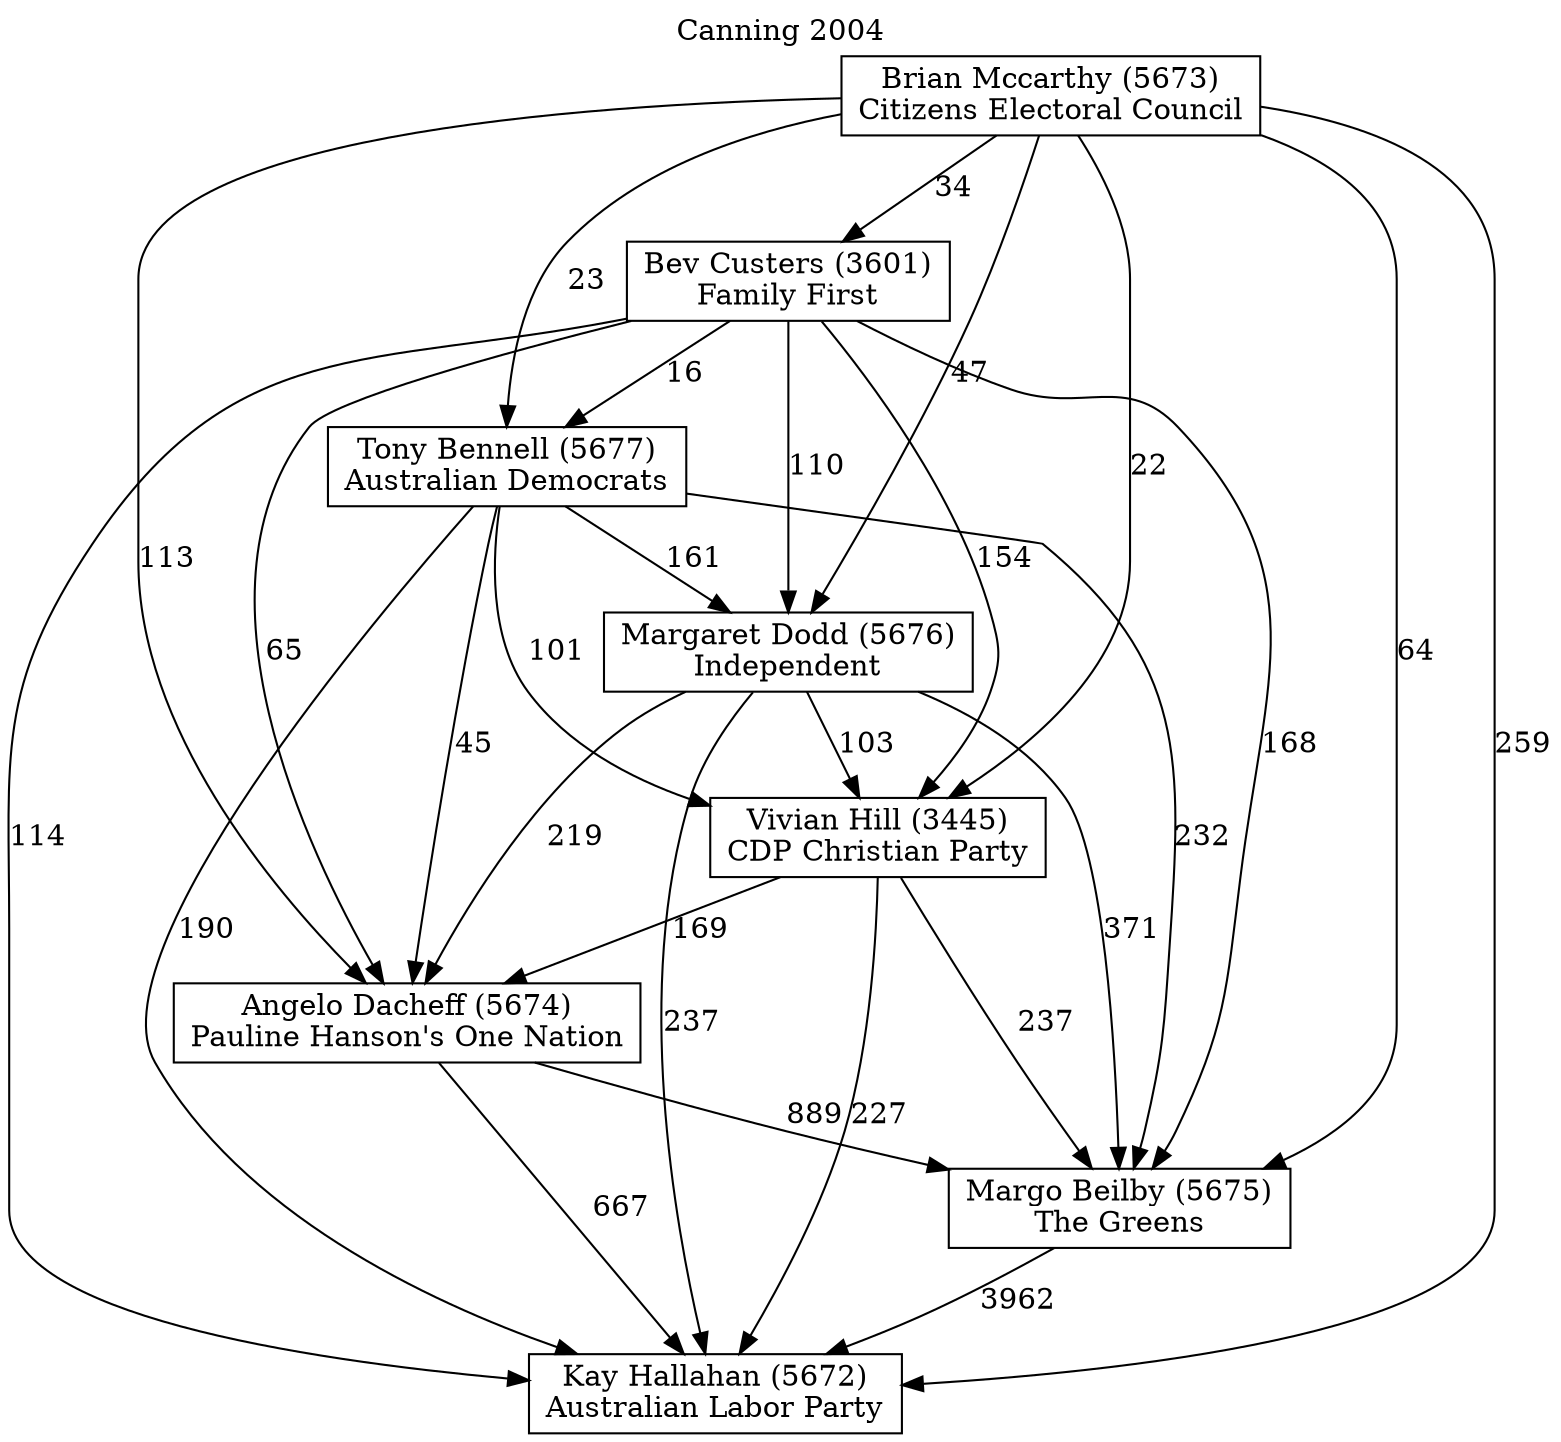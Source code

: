 // House preference flow
digraph "Kay Hallahan (5672)_Canning_2004" {
	graph [label="Canning 2004" labelloc=t mclimit=10]
	node [shape=box]
	"Angelo Dacheff (5674)" [label="Angelo Dacheff (5674)
Pauline Hanson's One Nation"]
	"Bev Custers (3601)" [label="Bev Custers (3601)
Family First"]
	"Brian Mccarthy (5673)" [label="Brian Mccarthy (5673)
Citizens Electoral Council"]
	"Kay Hallahan (5672)" [label="Kay Hallahan (5672)
Australian Labor Party"]
	"Margaret Dodd (5676)" [label="Margaret Dodd (5676)
Independent"]
	"Margo Beilby (5675)" [label="Margo Beilby (5675)
The Greens"]
	"Tony Bennell (5677)" [label="Tony Bennell (5677)
Australian Democrats"]
	"Vivian Hill (3445)" [label="Vivian Hill (3445)
CDP Christian Party"]
	"Angelo Dacheff (5674)" -> "Kay Hallahan (5672)" [label=667]
	"Angelo Dacheff (5674)" -> "Margo Beilby (5675)" [label=889]
	"Bev Custers (3601)" -> "Angelo Dacheff (5674)" [label=65]
	"Bev Custers (3601)" -> "Kay Hallahan (5672)" [label=114]
	"Bev Custers (3601)" -> "Margaret Dodd (5676)" [label=110]
	"Bev Custers (3601)" -> "Margo Beilby (5675)" [label=168]
	"Bev Custers (3601)" -> "Tony Bennell (5677)" [label=16]
	"Bev Custers (3601)" -> "Vivian Hill (3445)" [label=154]
	"Brian Mccarthy (5673)" -> "Angelo Dacheff (5674)" [label=113]
	"Brian Mccarthy (5673)" -> "Bev Custers (3601)" [label=34]
	"Brian Mccarthy (5673)" -> "Kay Hallahan (5672)" [label=259]
	"Brian Mccarthy (5673)" -> "Margaret Dodd (5676)" [label=47]
	"Brian Mccarthy (5673)" -> "Margo Beilby (5675)" [label=64]
	"Brian Mccarthy (5673)" -> "Tony Bennell (5677)" [label=23]
	"Brian Mccarthy (5673)" -> "Vivian Hill (3445)" [label=22]
	"Margaret Dodd (5676)" -> "Angelo Dacheff (5674)" [label=219]
	"Margaret Dodd (5676)" -> "Kay Hallahan (5672)" [label=237]
	"Margaret Dodd (5676)" -> "Margo Beilby (5675)" [label=371]
	"Margaret Dodd (5676)" -> "Vivian Hill (3445)" [label=103]
	"Margo Beilby (5675)" -> "Kay Hallahan (5672)" [label=3962]
	"Tony Bennell (5677)" -> "Angelo Dacheff (5674)" [label=45]
	"Tony Bennell (5677)" -> "Kay Hallahan (5672)" [label=190]
	"Tony Bennell (5677)" -> "Margaret Dodd (5676)" [label=161]
	"Tony Bennell (5677)" -> "Margo Beilby (5675)" [label=232]
	"Tony Bennell (5677)" -> "Vivian Hill (3445)" [label=101]
	"Vivian Hill (3445)" -> "Angelo Dacheff (5674)" [label=169]
	"Vivian Hill (3445)" -> "Kay Hallahan (5672)" [label=227]
	"Vivian Hill (3445)" -> "Margo Beilby (5675)" [label=237]
}

